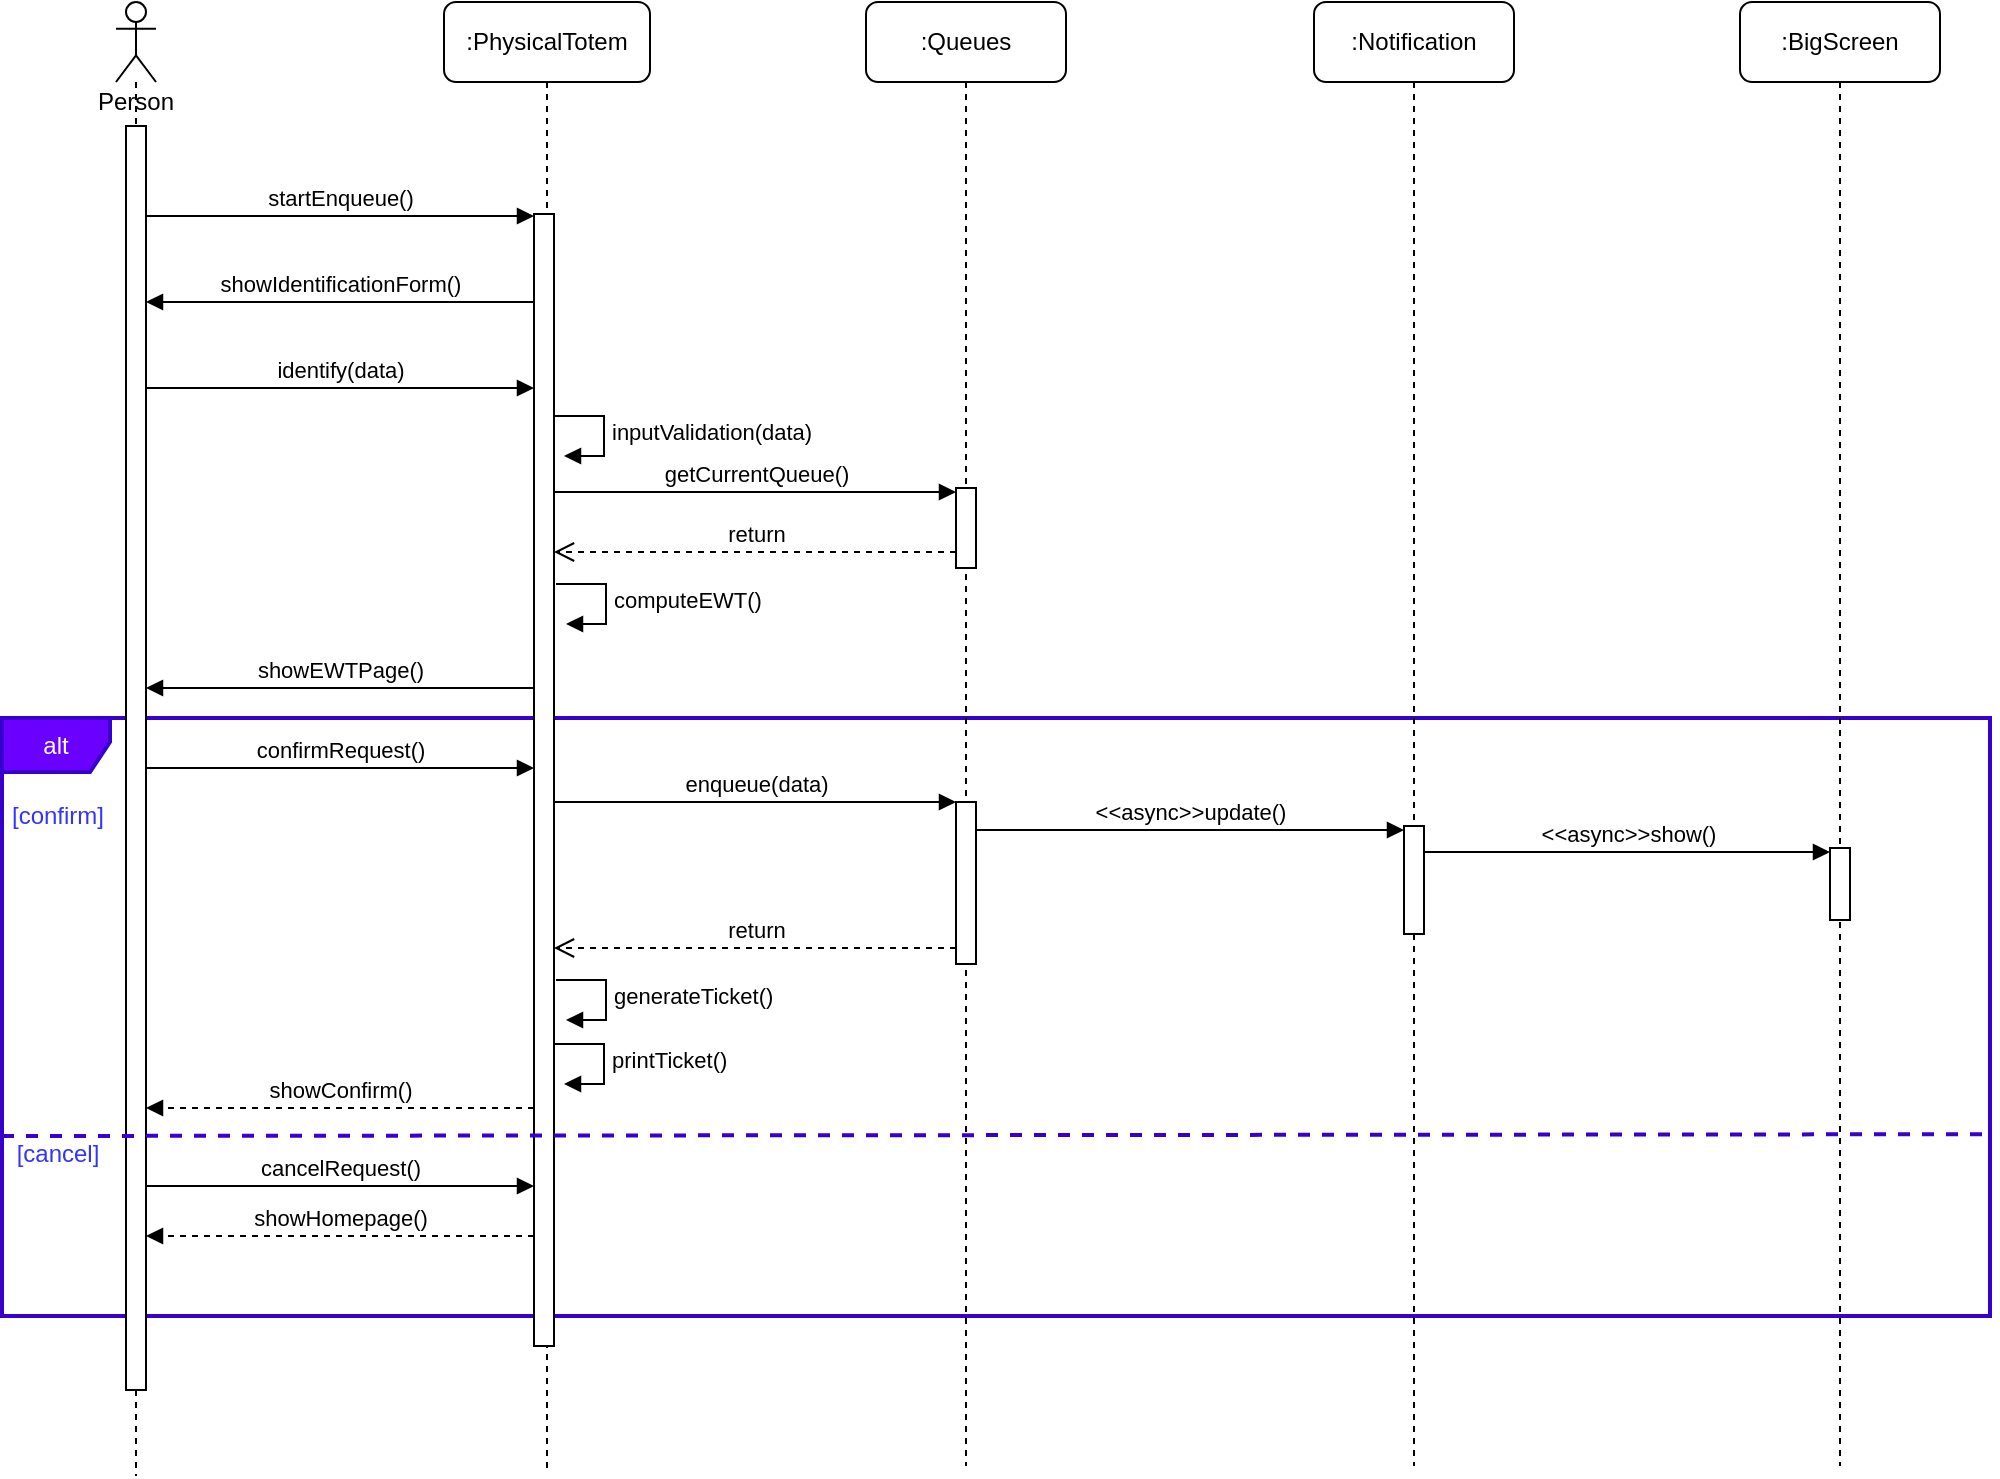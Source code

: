<mxfile version="14.1.8" type="device"><diagram name="Page-1" id="13e1069c-82ec-6db2-03f1-153e76fe0fe0"><mxGraphModel dx="1102" dy="829" grid="0" gridSize="10" guides="1" tooltips="1" connect="1" arrows="1" fold="1" page="1" pageScale="1" pageWidth="1100" pageHeight="850" background="none" math="0" shadow="0"><root><mxCell id="0"/><mxCell id="1" parent="0"/><mxCell id="G4KW6ZfDAX0KYnybegb4-33" value="alt" style="shape=umlFrame;whiteSpace=wrap;html=1;width=54;height=27;fillColor=#6a00ff;strokeColor=#3700CC;fontColor=#ffffff;strokeWidth=2;" parent="1" vertex="1"><mxGeometry x="18" y="436" width="994" height="299" as="geometry"/></mxCell><mxCell id="7baba1c4bc27f4b0-2" value=":PhysicalTotem" style="shape=umlLifeline;perimeter=lifelinePerimeter;whiteSpace=wrap;html=1;container=1;collapsible=0;recursiveResize=0;outlineConnect=0;rounded=1;shadow=0;comic=0;labelBackgroundColor=none;strokeWidth=1;fontFamily=Helvetica;fontSize=12;align=center;" parent="1" vertex="1"><mxGeometry x="239" y="78" width="103" height="734" as="geometry"/></mxCell><mxCell id="7baba1c4bc27f4b0-10" value="" style="html=1;points=[];perimeter=orthogonalPerimeter;rounded=0;shadow=0;comic=0;labelBackgroundColor=none;strokeWidth=1;fontFamily=Verdana;fontSize=12;align=center;" parent="7baba1c4bc27f4b0-2" vertex="1"><mxGeometry x="45" y="106" width="10" height="566" as="geometry"/></mxCell><mxCell id="G4KW6ZfDAX0KYnybegb4-6" value="inputValidation(data)" style="edgeStyle=orthogonalEdgeStyle;html=1;align=left;spacingLeft=2;endArrow=block;rounded=0;entryX=1;entryY=0;" parent="7baba1c4bc27f4b0-2" edge="1"><mxGeometry relative="1" as="geometry"><mxPoint x="55" y="207" as="sourcePoint"/><Array as="points"><mxPoint x="80" y="207"/></Array><mxPoint x="60" y="227" as="targetPoint"/></mxGeometry></mxCell><mxCell id="lIzOskPbsVTF9RIAqZBn-3" value="startEnqueue()" style="html=1;verticalAlign=bottom;endArrow=block;" parent="1" target="7baba1c4bc27f4b0-10" edge="1"><mxGeometry width="80" relative="1" as="geometry"><mxPoint x="90" y="185" as="sourcePoint"/><mxPoint x="524" y="368" as="targetPoint"/><Array as="points"><mxPoint x="265" y="185"/></Array></mxGeometry></mxCell><mxCell id="lIzOskPbsVTF9RIAqZBn-8" value=":Queues" style="shape=umlLifeline;perimeter=lifelinePerimeter;whiteSpace=wrap;html=1;container=1;collapsible=0;recursiveResize=0;outlineConnect=0;rounded=1;shadow=0;glass=0;sketch=0;" parent="1" vertex="1"><mxGeometry x="450" y="78" width="100" height="732" as="geometry"/></mxCell><mxCell id="G4KW6ZfDAX0KYnybegb4-3" value="" style="html=1;points=[];perimeter=orthogonalPerimeter;" parent="lIzOskPbsVTF9RIAqZBn-8" vertex="1"><mxGeometry x="45" y="243" width="10" height="40" as="geometry"/></mxCell><mxCell id="G4KW6ZfDAX0KYnybegb4-13" value="" style="html=1;points=[];perimeter=orthogonalPerimeter;" parent="lIzOskPbsVTF9RIAqZBn-8" vertex="1"><mxGeometry x="45" y="400" width="10" height="81" as="geometry"/></mxCell><mxCell id="uHh67VX50_L7ws1yM3Z_-1" value="Person" style="shape=umlLifeline;participant=umlActor;perimeter=lifelinePerimeter;whiteSpace=wrap;html=1;container=1;collapsible=0;recursiveResize=0;verticalAlign=top;spacingTop=36;outlineConnect=0;" parent="1" vertex="1"><mxGeometry x="75" y="78" width="20" height="737" as="geometry"/></mxCell><mxCell id="uHh67VX50_L7ws1yM3Z_-2" value="" style="html=1;points=[];perimeter=orthogonalPerimeter;" parent="uHh67VX50_L7ws1yM3Z_-1" vertex="1"><mxGeometry x="5" y="62" width="10" height="632" as="geometry"/></mxCell><mxCell id="G4KW6ZfDAX0KYnybegb4-1" value="showIdentificationForm()" style="html=1;verticalAlign=bottom;endArrow=block;" parent="1" source="7baba1c4bc27f4b0-10" target="uHh67VX50_L7ws1yM3Z_-2" edge="1"><mxGeometry width="80" relative="1" as="geometry"><mxPoint x="530" y="476" as="sourcePoint"/><mxPoint x="610" y="476" as="targetPoint"/><Array as="points"><mxPoint x="188" y="228"/></Array></mxGeometry></mxCell><mxCell id="G4KW6ZfDAX0KYnybegb4-2" value="identify(data)" style="html=1;verticalAlign=bottom;endArrow=block;" parent="1" source="uHh67VX50_L7ws1yM3Z_-2" target="7baba1c4bc27f4b0-10" edge="1"><mxGeometry width="80" relative="1" as="geometry"><mxPoint x="530" y="476" as="sourcePoint"/><mxPoint x="610" y="476" as="targetPoint"/><Array as="points"><mxPoint x="179" y="271"/></Array></mxGeometry></mxCell><mxCell id="G4KW6ZfDAX0KYnybegb4-4" value="confirmRequest()" style="html=1;verticalAlign=bottom;endArrow=block;" parent="1" source="uHh67VX50_L7ws1yM3Z_-2" target="7baba1c4bc27f4b0-10" edge="1"><mxGeometry width="80" relative="1" as="geometry"><mxPoint x="530" y="476" as="sourcePoint"/><mxPoint x="610" y="476" as="targetPoint"/><Array as="points"><mxPoint x="186" y="461"/></Array></mxGeometry></mxCell><mxCell id="G4KW6ZfDAX0KYnybegb4-7" value="getCurrentQueue()" style="html=1;verticalAlign=bottom;endArrow=block;" parent="1" source="7baba1c4bc27f4b0-10" target="G4KW6ZfDAX0KYnybegb4-3" edge="1"><mxGeometry width="80" relative="1" as="geometry"><mxPoint x="530" y="476" as="sourcePoint"/><mxPoint x="610" y="476" as="targetPoint"/><Array as="points"><mxPoint x="392" y="323"/></Array></mxGeometry></mxCell><mxCell id="G4KW6ZfDAX0KYnybegb4-8" value="return" style="html=1;verticalAlign=bottom;endArrow=open;dashed=1;endSize=8;" parent="1" source="G4KW6ZfDAX0KYnybegb4-3" target="7baba1c4bc27f4b0-10" edge="1"><mxGeometry relative="1" as="geometry"><mxPoint x="610" y="476" as="sourcePoint"/><mxPoint x="530" y="476" as="targetPoint"/><Array as="points"><mxPoint x="392" y="353"/></Array></mxGeometry></mxCell><mxCell id="G4KW6ZfDAX0KYnybegb4-11" value="computeEWT()" style="edgeStyle=orthogonalEdgeStyle;html=1;align=left;spacingLeft=2;endArrow=block;rounded=0;entryX=1;entryY=0;" parent="1" edge="1"><mxGeometry relative="1" as="geometry"><mxPoint x="295" y="369" as="sourcePoint"/><Array as="points"><mxPoint x="320" y="369"/></Array><mxPoint x="300" y="389" as="targetPoint"/></mxGeometry></mxCell><mxCell id="G4KW6ZfDAX0KYnybegb4-12" value="showEWTPage()" style="html=1;verticalAlign=bottom;endArrow=block;" parent="1" source="7baba1c4bc27f4b0-10" target="uHh67VX50_L7ws1yM3Z_-2" edge="1"><mxGeometry width="80" relative="1" as="geometry"><mxPoint x="530" y="476" as="sourcePoint"/><mxPoint x="610" y="476" as="targetPoint"/><Array as="points"><mxPoint x="188" y="421"/></Array></mxGeometry></mxCell><mxCell id="G4KW6ZfDAX0KYnybegb4-14" value="enqueue(data)" style="html=1;verticalAlign=bottom;endArrow=block;" parent="1" source="7baba1c4bc27f4b0-10" target="G4KW6ZfDAX0KYnybegb4-13" edge="1"><mxGeometry width="80" relative="1" as="geometry"><mxPoint x="294" y="478" as="sourcePoint"/><mxPoint x="610" y="486" as="targetPoint"/></mxGeometry></mxCell><mxCell id="G4KW6ZfDAX0KYnybegb4-15" value="return" style="html=1;verticalAlign=bottom;endArrow=open;dashed=1;endSize=8;" parent="1" source="G4KW6ZfDAX0KYnybegb4-13" target="7baba1c4bc27f4b0-10" edge="1"><mxGeometry relative="1" as="geometry"><mxPoint x="499" y="551" as="sourcePoint"/><mxPoint x="298" y="551" as="targetPoint"/><Array as="points"><mxPoint x="397" y="551"/></Array></mxGeometry></mxCell><mxCell id="G4KW6ZfDAX0KYnybegb4-16" value="generateTicket()" style="edgeStyle=orthogonalEdgeStyle;html=1;align=left;spacingLeft=2;endArrow=block;rounded=0;entryX=1;entryY=0;" parent="1" edge="1"><mxGeometry relative="1" as="geometry"><mxPoint x="295" y="567" as="sourcePoint"/><Array as="points"><mxPoint x="320" y="567"/></Array><mxPoint x="300" y="587" as="targetPoint"/></mxGeometry></mxCell><mxCell id="G4KW6ZfDAX0KYnybegb4-18" value="printTicket()" style="edgeStyle=orthogonalEdgeStyle;html=1;align=left;spacingLeft=2;endArrow=block;rounded=0;entryX=1;entryY=0;" parent="1" edge="1"><mxGeometry relative="1" as="geometry"><mxPoint x="294" y="599" as="sourcePoint"/><Array as="points"><mxPoint x="319" y="599"/></Array><mxPoint x="299" y="619" as="targetPoint"/></mxGeometry></mxCell><mxCell id="G4KW6ZfDAX0KYnybegb4-21" value=":Notification" style="shape=umlLifeline;perimeter=lifelinePerimeter;whiteSpace=wrap;html=1;container=1;collapsible=0;recursiveResize=0;outlineConnect=0;rounded=1;shadow=0;glass=0;sketch=0;" parent="1" vertex="1"><mxGeometry x="674" y="78" width="100" height="732" as="geometry"/></mxCell><mxCell id="G4KW6ZfDAX0KYnybegb4-23" value="" style="html=1;points=[];perimeter=orthogonalPerimeter;" parent="G4KW6ZfDAX0KYnybegb4-21" vertex="1"><mxGeometry x="45" y="412" width="10" height="54" as="geometry"/></mxCell><mxCell id="G4KW6ZfDAX0KYnybegb4-24" value="&amp;lt;&amp;lt;async&amp;gt;&amp;gt;update()" style="html=1;verticalAlign=bottom;endArrow=block;" parent="1" source="G4KW6ZfDAX0KYnybegb4-13" target="G4KW6ZfDAX0KYnybegb4-23" edge="1"><mxGeometry width="80" relative="1" as="geometry"><mxPoint x="530" y="476" as="sourcePoint"/><mxPoint x="610" y="476" as="targetPoint"/><Array as="points"><mxPoint x="614" y="492"/></Array></mxGeometry></mxCell><mxCell id="G4KW6ZfDAX0KYnybegb4-25" value=":BigScreen" style="shape=umlLifeline;perimeter=lifelinePerimeter;whiteSpace=wrap;html=1;container=1;collapsible=0;recursiveResize=0;outlineConnect=0;rounded=1;shadow=0;glass=0;sketch=0;" parent="1" vertex="1"><mxGeometry x="887" y="78" width="100" height="732" as="geometry"/></mxCell><mxCell id="G4KW6ZfDAX0KYnybegb4-26" value="" style="html=1;points=[];perimeter=orthogonalPerimeter;" parent="G4KW6ZfDAX0KYnybegb4-25" vertex="1"><mxGeometry x="45" y="423" width="10" height="36" as="geometry"/></mxCell><mxCell id="G4KW6ZfDAX0KYnybegb4-27" value="&amp;lt;&amp;lt;async&amp;gt;&amp;gt;show()" style="html=1;verticalAlign=bottom;endArrow=block;" parent="1" source="G4KW6ZfDAX0KYnybegb4-23" target="G4KW6ZfDAX0KYnybegb4-26" edge="1"><mxGeometry width="80" relative="1" as="geometry"><mxPoint x="530" y="476" as="sourcePoint"/><mxPoint x="610" y="476" as="targetPoint"/><Array as="points"><mxPoint x="836" y="503"/></Array></mxGeometry></mxCell><mxCell id="G4KW6ZfDAX0KYnybegb4-30" value="showConfirm()" style="html=1;verticalAlign=bottom;endArrow=block;dashed=1;" parent="1" source="7baba1c4bc27f4b0-10" target="uHh67VX50_L7ws1yM3Z_-2" edge="1"><mxGeometry width="80" relative="1" as="geometry"><mxPoint x="530" y="476" as="sourcePoint"/><mxPoint x="610" y="476" as="targetPoint"/><Array as="points"><mxPoint x="199" y="631"/></Array></mxGeometry></mxCell><mxCell id="G4KW6ZfDAX0KYnybegb4-31" value="cancelRequest()" style="html=1;verticalAlign=bottom;endArrow=block;" parent="1" source="uHh67VX50_L7ws1yM3Z_-2" target="7baba1c4bc27f4b0-10" edge="1"><mxGeometry width="80" relative="1" as="geometry"><mxPoint x="530" y="476" as="sourcePoint"/><mxPoint x="610" y="476" as="targetPoint"/><Array as="points"><mxPoint x="192" y="670"/></Array></mxGeometry></mxCell><mxCell id="G4KW6ZfDAX0KYnybegb4-32" value="showHomepage()" style="html=1;verticalAlign=bottom;endArrow=block;dashed=1;" parent="1" source="7baba1c4bc27f4b0-10" target="uHh67VX50_L7ws1yM3Z_-2" edge="1"><mxGeometry width="80" relative="1" as="geometry"><mxPoint x="530" y="476" as="sourcePoint"/><mxPoint x="610" y="476" as="targetPoint"/><Array as="points"><mxPoint x="191" y="695"/></Array></mxGeometry></mxCell><mxCell id="G4KW6ZfDAX0KYnybegb4-34" value="[confirm]" style="text;html=1;strokeColor=none;fillColor=none;align=center;verticalAlign=middle;whiteSpace=wrap;rounded=0;shadow=1;glass=0;sketch=0;fontColor=#3333FF;" parent="1" vertex="1"><mxGeometry x="26" y="475" width="40" height="20" as="geometry"/></mxCell><mxCell id="G4KW6ZfDAX0KYnybegb4-35" value="[cancel]" style="text;html=1;strokeColor=none;fillColor=none;align=center;verticalAlign=middle;whiteSpace=wrap;rounded=0;shadow=1;glass=0;sketch=0;fontColor=#3333FF;" parent="1" vertex="1"><mxGeometry x="26" y="644" width="40" height="20" as="geometry"/></mxCell><mxCell id="G4KW6ZfDAX0KYnybegb4-40" value="" style="endArrow=none;dashed=1;html=1;fillColor=#6a00ff;strokeColor=#3700CC;entryX=1.002;entryY=0.696;entryDx=0;entryDy=0;entryPerimeter=0;strokeWidth=2;exitX=0;exitY=0.699;exitDx=0;exitDy=0;exitPerimeter=0;" parent="1" source="G4KW6ZfDAX0KYnybegb4-33" target="G4KW6ZfDAX0KYnybegb4-33" edge="1"><mxGeometry width="50" height="50" relative="1" as="geometry"><mxPoint x="41.99" y="423.74" as="sourcePoint"/><mxPoint x="1038.98" y="419.995" as="targetPoint"/></mxGeometry></mxCell></root></mxGraphModel></diagram></mxfile>